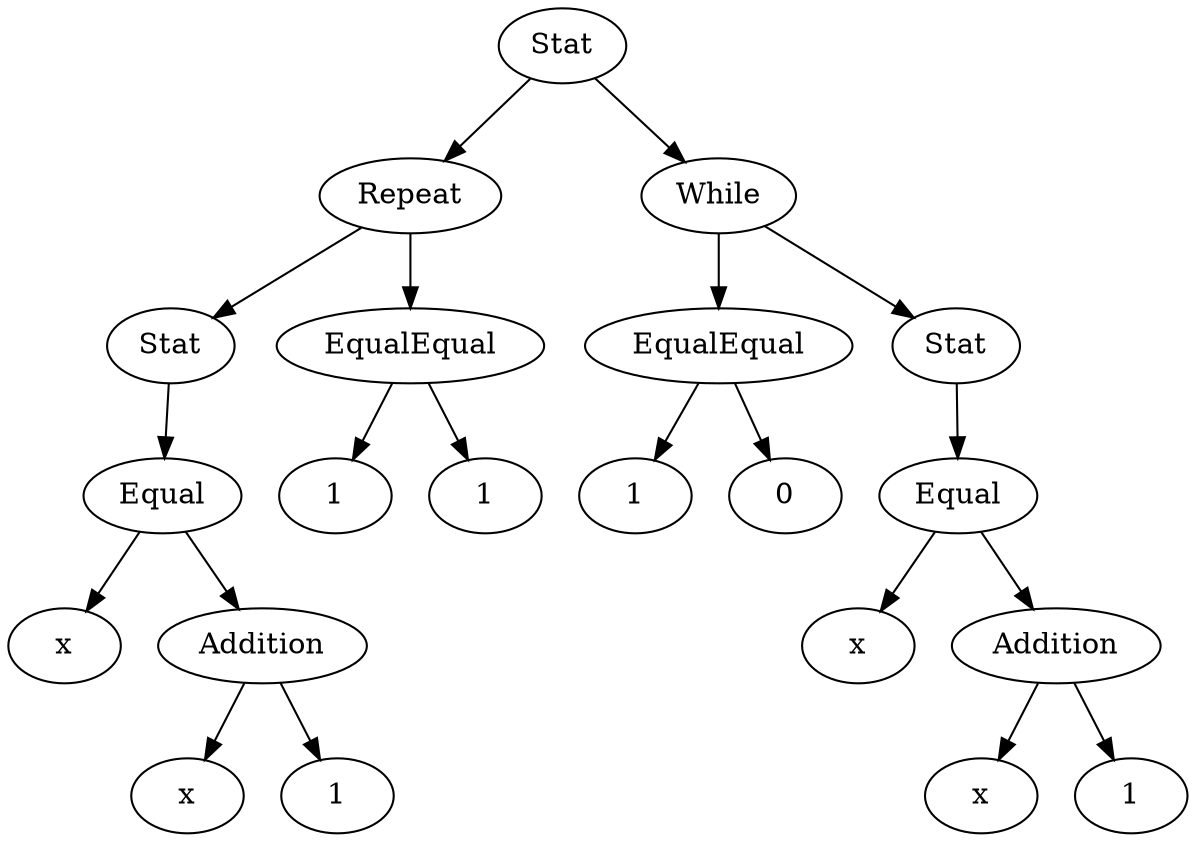 digraph {
1 [label="x"]
2 [label="x"]
3 [label="1"]
4 [label="Addition"]
4 -> 2
4 -> 3
5 [label="Equal"]
5 -> 1
5 -> 4
6 [label="Stat"]
6 -> 5
7 [label="1"]
8 [label="1"]
9 [label="EqualEqual"]
9 -> 7
9 -> 8
10 [label="Repeat"]
10 -> 6
10 -> 9
11 [label="1"]
12 [label="0"]
13 [label="EqualEqual"]
13 -> 11
13 -> 12
14 [label="x"]
15 [label="x"]
16 [label="1"]
17 [label="Addition"]
17 -> 15
17 -> 16
18 [label="Equal"]
18 -> 14
18 -> 17
19 [label="Stat"]
19 -> 18
20 [label="While"]
20 -> 13
20 -> 19
21 [label="Stat"]
21 -> 10
21 -> 20
}
